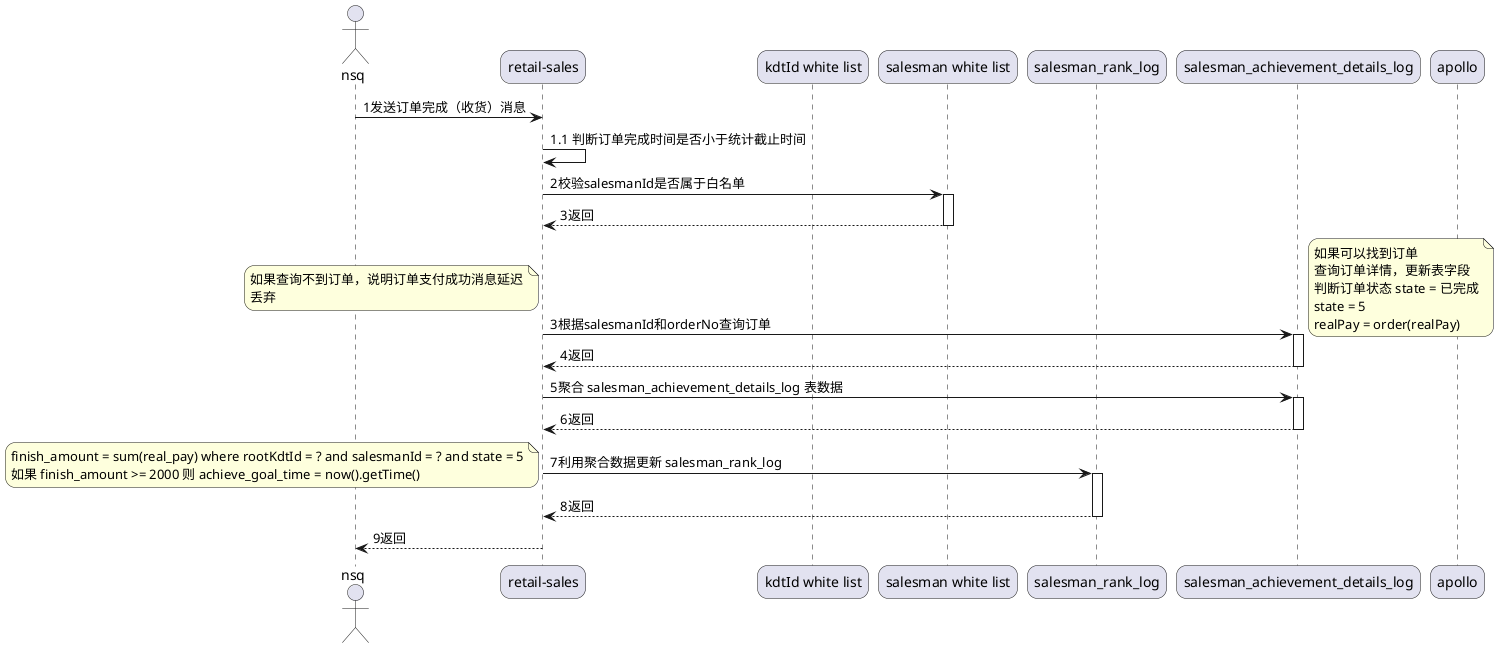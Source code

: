 @startuml
skinparam sequenceArrowThickness 1
skinparam roundcorner 20
skinparam maxmessagesize 500
/'skinparam sequenceParticipant underline'/

actor nsq as nsq

participant "retail-sales" as sales
participant "kdtId white list" as list
participant "salesman white list" as list2

participant "salesman_rank_log" as t1
participant "salesman_achievement_details_log" as t2
participant "apollo" as apollo

nsq -> sales : 1发送订单完成（收货）消息

sales -> sales : 1.1 判断订单完成时间是否小于统计截止时间

/'
sales -> sales : 1.1加分布式锁
activate sales
return
'/

sales -> list2 : 2校验salesmanId是否属于白名单
activate list2
return 3返回

sales -> t2 : 3根据salesmanId和orderNo查询订单
activate t2
note left
    如果查询不到订单，说明订单支付成功消息延迟
    丢弃
end note

note right
    如果可以找到订单
    查询订单详情，更新表字段
    判断订单状态 state = 已完成
    state = 5
    realPay = order(realPay)
end note
return 4返回

sales -> t2 : 5聚合 salesman_achievement_details_log 表数据
activate t2
return 6返回

sales -> t1 : 7利用聚合数据更新 salesman_rank_log
note left
    finish_amount = sum(real_pay) where rootKdtId = ? and salesmanId = ? and state = 5
    如果 finish_amount >= 2000 则 achieve_goal_time = now().getTime()
end note
activate t1
return 8返回

sales --> nsq : 9返回

@enduml